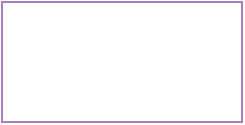 <mxfile type="github" version="10.8.2"><diagram id="3T4b5fuFJiWuxRvUwbkh" name="Page-1"><mxGraphModel page="1" grid="1" dx="638" dy="504" gridSize="10" guides="1" tooltips="1" connect="1" arrows="1" fold="1" pageScale="1" pageWidth="827" pageHeight="1169" math="0" shadow="0"><root><mxCell id="0" /><mxCell id="1" parent="0" /><mxCell id="5ByWwXV19i6tD5s3DPaD-1" value="" parent="1" style="rounded=0;whiteSpace=wrap;html=1;strokeColor=#A680B8;" vertex="1"><mxGeometry as="geometry" x="20" y="20" width="120" height="60" /></mxCell></root></mxGraphModel></diagram></mxfile>